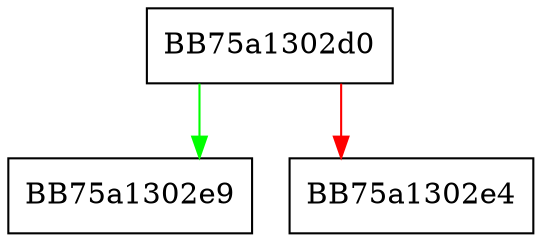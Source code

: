 digraph GetNestedSignature {
  node [shape="box"];
  graph [splines=ortho];
  BB75a1302d0 -> BB75a1302e9 [color="green"];
  BB75a1302d0 -> BB75a1302e4 [color="red"];
}